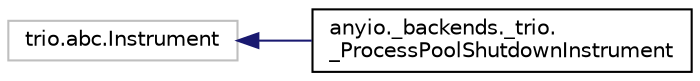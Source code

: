 digraph "Graphical Class Hierarchy"
{
 // LATEX_PDF_SIZE
  edge [fontname="Helvetica",fontsize="10",labelfontname="Helvetica",labelfontsize="10"];
  node [fontname="Helvetica",fontsize="10",shape=record];
  rankdir="LR";
  Node6854 [label="trio.abc.Instrument",height=0.2,width=0.4,color="grey75", fillcolor="white", style="filled",tooltip=" "];
  Node6854 -> Node0 [dir="back",color="midnightblue",fontsize="10",style="solid",fontname="Helvetica"];
  Node0 [label="anyio._backends._trio.\l_ProcessPoolShutdownInstrument",height=0.2,width=0.4,color="black", fillcolor="white", style="filled",URL="$classanyio_1_1__backends_1_1__trio_1_1__ProcessPoolShutdownInstrument.html",tooltip=" "];
}
